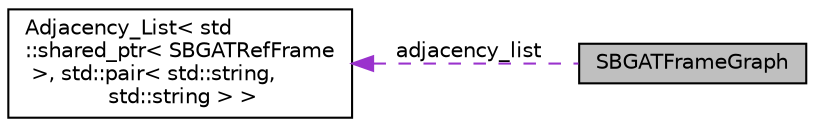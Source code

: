 digraph "SBGATFrameGraph"
{
  edge [fontname="Helvetica",fontsize="10",labelfontname="Helvetica",labelfontsize="10"];
  node [fontname="Helvetica",fontsize="10",shape=record];
  rankdir="LR";
  Node1 [label="SBGATFrameGraph",height=0.2,width=0.4,color="black", fillcolor="grey75", style="filled", fontcolor="black"];
  Node2 -> Node1 [dir="back",color="darkorchid3",fontsize="10",style="dashed",label=" adjacency_list" ,fontname="Helvetica"];
  Node2 [label="Adjacency_List\< std\l::shared_ptr\< SBGATRefFrame\l \>, std::pair\< std::string,\l std::string \> \>",height=0.2,width=0.4,color="black", fillcolor="white", style="filled",URL="$class_adjacency___list.html"];
}
